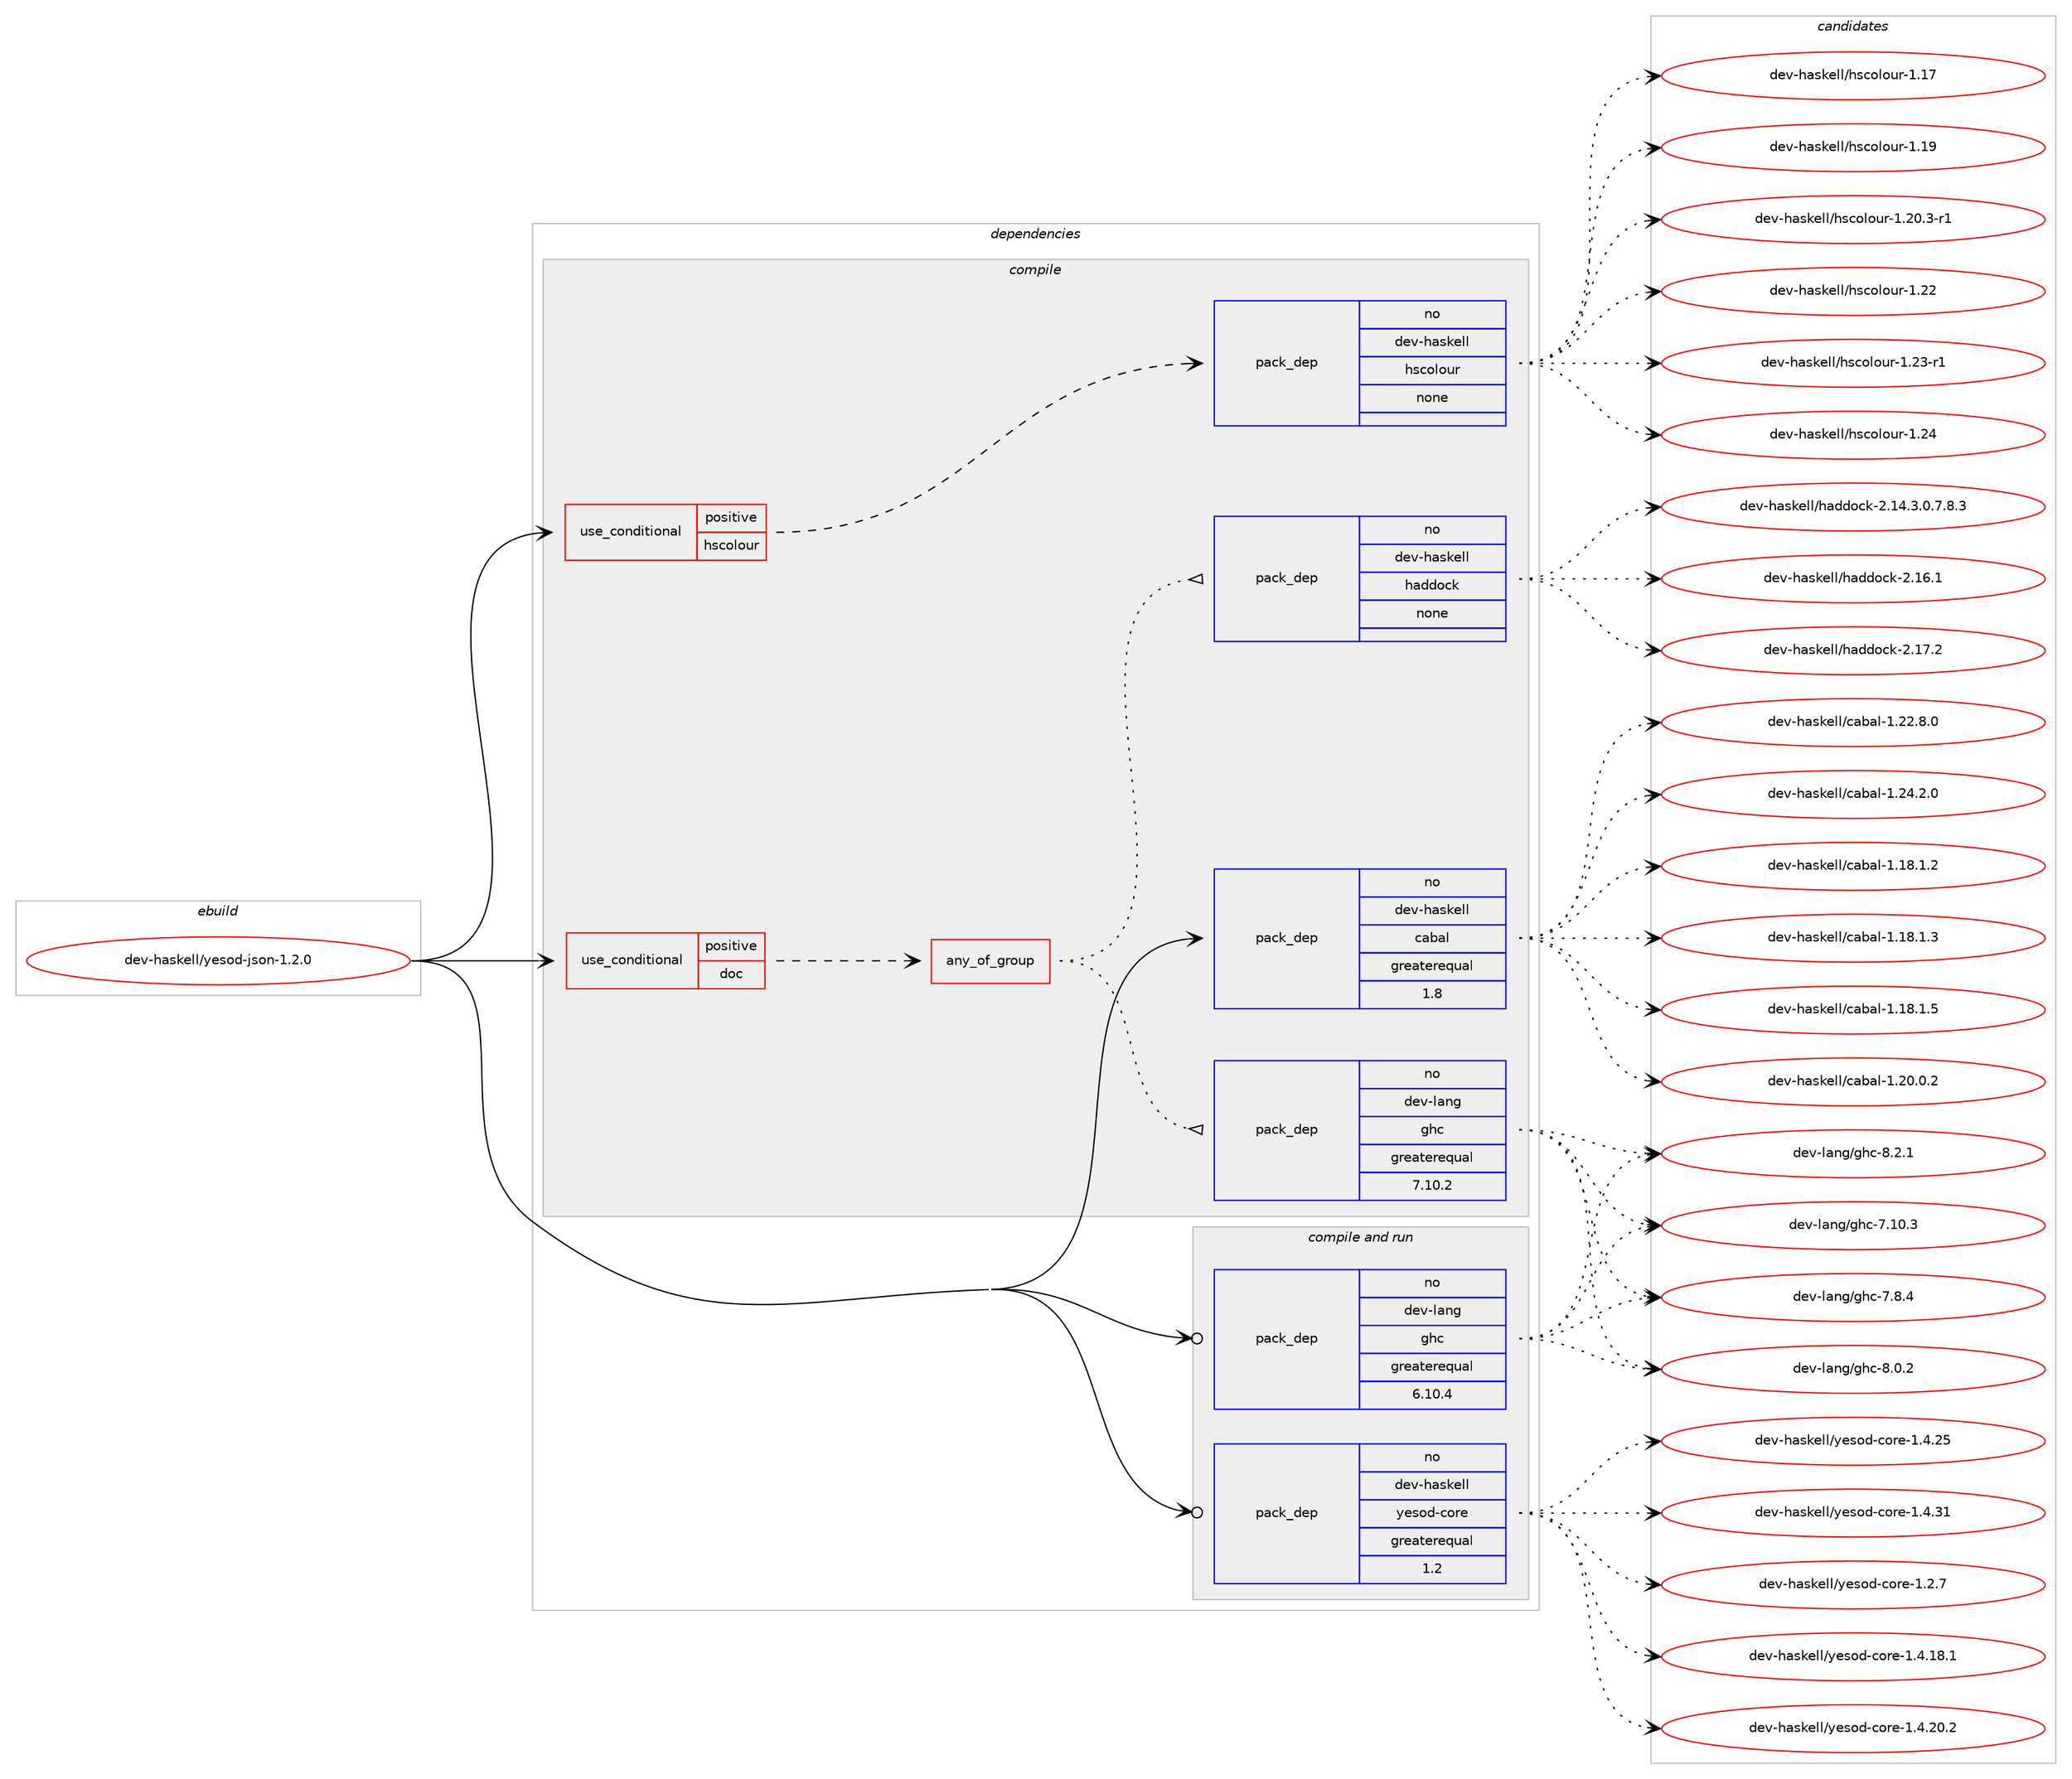 digraph prolog {

# *************
# Graph options
# *************

newrank=true;
concentrate=true;
compound=true;
graph [rankdir=LR,fontname=Helvetica,fontsize=10,ranksep=1.5];#, ranksep=2.5, nodesep=0.2];
edge  [arrowhead=vee];
node  [fontname=Helvetica,fontsize=10];

# **********
# The ebuild
# **********

subgraph cluster_leftcol {
color=gray;
rank=same;
label=<<i>ebuild</i>>;
id [label="dev-haskell/yesod-json-1.2.0", color=red, width=4, href="../dev-haskell/yesod-json-1.2.0.svg"];
}

# ****************
# The dependencies
# ****************

subgraph cluster_midcol {
color=gray;
label=<<i>dependencies</i>>;
subgraph cluster_compile {
fillcolor="#eeeeee";
style=filled;
label=<<i>compile</i>>;
subgraph cond21567 {
dependency97655 [label=<<TABLE BORDER="0" CELLBORDER="1" CELLSPACING="0" CELLPADDING="4"><TR><TD ROWSPAN="3" CELLPADDING="10">use_conditional</TD></TR><TR><TD>positive</TD></TR><TR><TD>doc</TD></TR></TABLE>>, shape=none, color=red];
subgraph any2959 {
dependency97656 [label=<<TABLE BORDER="0" CELLBORDER="1" CELLSPACING="0" CELLPADDING="4"><TR><TD CELLPADDING="10">any_of_group</TD></TR></TABLE>>, shape=none, color=red];subgraph pack73099 {
dependency97657 [label=<<TABLE BORDER="0" CELLBORDER="1" CELLSPACING="0" CELLPADDING="4" WIDTH="220"><TR><TD ROWSPAN="6" CELLPADDING="30">pack_dep</TD></TR><TR><TD WIDTH="110">no</TD></TR><TR><TD>dev-haskell</TD></TR><TR><TD>haddock</TD></TR><TR><TD>none</TD></TR><TR><TD></TD></TR></TABLE>>, shape=none, color=blue];
}
dependency97656:e -> dependency97657:w [weight=20,style="dotted",arrowhead="oinv"];
subgraph pack73100 {
dependency97658 [label=<<TABLE BORDER="0" CELLBORDER="1" CELLSPACING="0" CELLPADDING="4" WIDTH="220"><TR><TD ROWSPAN="6" CELLPADDING="30">pack_dep</TD></TR><TR><TD WIDTH="110">no</TD></TR><TR><TD>dev-lang</TD></TR><TR><TD>ghc</TD></TR><TR><TD>greaterequal</TD></TR><TR><TD>7.10.2</TD></TR></TABLE>>, shape=none, color=blue];
}
dependency97656:e -> dependency97658:w [weight=20,style="dotted",arrowhead="oinv"];
}
dependency97655:e -> dependency97656:w [weight=20,style="dashed",arrowhead="vee"];
}
id:e -> dependency97655:w [weight=20,style="solid",arrowhead="vee"];
subgraph cond21568 {
dependency97659 [label=<<TABLE BORDER="0" CELLBORDER="1" CELLSPACING="0" CELLPADDING="4"><TR><TD ROWSPAN="3" CELLPADDING="10">use_conditional</TD></TR><TR><TD>positive</TD></TR><TR><TD>hscolour</TD></TR></TABLE>>, shape=none, color=red];
subgraph pack73101 {
dependency97660 [label=<<TABLE BORDER="0" CELLBORDER="1" CELLSPACING="0" CELLPADDING="4" WIDTH="220"><TR><TD ROWSPAN="6" CELLPADDING="30">pack_dep</TD></TR><TR><TD WIDTH="110">no</TD></TR><TR><TD>dev-haskell</TD></TR><TR><TD>hscolour</TD></TR><TR><TD>none</TD></TR><TR><TD></TD></TR></TABLE>>, shape=none, color=blue];
}
dependency97659:e -> dependency97660:w [weight=20,style="dashed",arrowhead="vee"];
}
id:e -> dependency97659:w [weight=20,style="solid",arrowhead="vee"];
subgraph pack73102 {
dependency97661 [label=<<TABLE BORDER="0" CELLBORDER="1" CELLSPACING="0" CELLPADDING="4" WIDTH="220"><TR><TD ROWSPAN="6" CELLPADDING="30">pack_dep</TD></TR><TR><TD WIDTH="110">no</TD></TR><TR><TD>dev-haskell</TD></TR><TR><TD>cabal</TD></TR><TR><TD>greaterequal</TD></TR><TR><TD>1.8</TD></TR></TABLE>>, shape=none, color=blue];
}
id:e -> dependency97661:w [weight=20,style="solid",arrowhead="vee"];
}
subgraph cluster_compileandrun {
fillcolor="#eeeeee";
style=filled;
label=<<i>compile and run</i>>;
subgraph pack73103 {
dependency97662 [label=<<TABLE BORDER="0" CELLBORDER="1" CELLSPACING="0" CELLPADDING="4" WIDTH="220"><TR><TD ROWSPAN="6" CELLPADDING="30">pack_dep</TD></TR><TR><TD WIDTH="110">no</TD></TR><TR><TD>dev-haskell</TD></TR><TR><TD>yesod-core</TD></TR><TR><TD>greaterequal</TD></TR><TR><TD>1.2</TD></TR></TABLE>>, shape=none, color=blue];
}
id:e -> dependency97662:w [weight=20,style="solid",arrowhead="odotvee"];
subgraph pack73104 {
dependency97663 [label=<<TABLE BORDER="0" CELLBORDER="1" CELLSPACING="0" CELLPADDING="4" WIDTH="220"><TR><TD ROWSPAN="6" CELLPADDING="30">pack_dep</TD></TR><TR><TD WIDTH="110">no</TD></TR><TR><TD>dev-lang</TD></TR><TR><TD>ghc</TD></TR><TR><TD>greaterequal</TD></TR><TR><TD>6.10.4</TD></TR></TABLE>>, shape=none, color=blue];
}
id:e -> dependency97663:w [weight=20,style="solid",arrowhead="odotvee"];
}
subgraph cluster_run {
fillcolor="#eeeeee";
style=filled;
label=<<i>run</i>>;
}
}

# **************
# The candidates
# **************

subgraph cluster_choices {
rank=same;
color=gray;
label=<<i>candidates</i>>;

subgraph choice73099 {
color=black;
nodesep=1;
choice1001011184510497115107101108108471049710010011199107455046495246514648465546564651 [label="dev-haskell/haddock-2.14.3.0.7.8.3", color=red, width=4,href="../dev-haskell/haddock-2.14.3.0.7.8.3.svg"];
choice100101118451049711510710110810847104971001001119910745504649544649 [label="dev-haskell/haddock-2.16.1", color=red, width=4,href="../dev-haskell/haddock-2.16.1.svg"];
choice100101118451049711510710110810847104971001001119910745504649554650 [label="dev-haskell/haddock-2.17.2", color=red, width=4,href="../dev-haskell/haddock-2.17.2.svg"];
dependency97657:e -> choice1001011184510497115107101108108471049710010011199107455046495246514648465546564651:w [style=dotted,weight="100"];
dependency97657:e -> choice100101118451049711510710110810847104971001001119910745504649544649:w [style=dotted,weight="100"];
dependency97657:e -> choice100101118451049711510710110810847104971001001119910745504649554650:w [style=dotted,weight="100"];
}
subgraph choice73100 {
color=black;
nodesep=1;
choice1001011184510897110103471031049945554649484651 [label="dev-lang/ghc-7.10.3", color=red, width=4,href="../dev-lang/ghc-7.10.3.svg"];
choice10010111845108971101034710310499455546564652 [label="dev-lang/ghc-7.8.4", color=red, width=4,href="../dev-lang/ghc-7.8.4.svg"];
choice10010111845108971101034710310499455646484650 [label="dev-lang/ghc-8.0.2", color=red, width=4,href="../dev-lang/ghc-8.0.2.svg"];
choice10010111845108971101034710310499455646504649 [label="dev-lang/ghc-8.2.1", color=red, width=4,href="../dev-lang/ghc-8.2.1.svg"];
dependency97658:e -> choice1001011184510897110103471031049945554649484651:w [style=dotted,weight="100"];
dependency97658:e -> choice10010111845108971101034710310499455546564652:w [style=dotted,weight="100"];
dependency97658:e -> choice10010111845108971101034710310499455646484650:w [style=dotted,weight="100"];
dependency97658:e -> choice10010111845108971101034710310499455646504649:w [style=dotted,weight="100"];
}
subgraph choice73101 {
color=black;
nodesep=1;
choice100101118451049711510710110810847104115991111081111171144549464955 [label="dev-haskell/hscolour-1.17", color=red, width=4,href="../dev-haskell/hscolour-1.17.svg"];
choice100101118451049711510710110810847104115991111081111171144549464957 [label="dev-haskell/hscolour-1.19", color=red, width=4,href="../dev-haskell/hscolour-1.19.svg"];
choice10010111845104971151071011081084710411599111108111117114454946504846514511449 [label="dev-haskell/hscolour-1.20.3-r1", color=red, width=4,href="../dev-haskell/hscolour-1.20.3-r1.svg"];
choice100101118451049711510710110810847104115991111081111171144549465050 [label="dev-haskell/hscolour-1.22", color=red, width=4,href="../dev-haskell/hscolour-1.22.svg"];
choice1001011184510497115107101108108471041159911110811111711445494650514511449 [label="dev-haskell/hscolour-1.23-r1", color=red, width=4,href="../dev-haskell/hscolour-1.23-r1.svg"];
choice100101118451049711510710110810847104115991111081111171144549465052 [label="dev-haskell/hscolour-1.24", color=red, width=4,href="../dev-haskell/hscolour-1.24.svg"];
dependency97660:e -> choice100101118451049711510710110810847104115991111081111171144549464955:w [style=dotted,weight="100"];
dependency97660:e -> choice100101118451049711510710110810847104115991111081111171144549464957:w [style=dotted,weight="100"];
dependency97660:e -> choice10010111845104971151071011081084710411599111108111117114454946504846514511449:w [style=dotted,weight="100"];
dependency97660:e -> choice100101118451049711510710110810847104115991111081111171144549465050:w [style=dotted,weight="100"];
dependency97660:e -> choice1001011184510497115107101108108471041159911110811111711445494650514511449:w [style=dotted,weight="100"];
dependency97660:e -> choice100101118451049711510710110810847104115991111081111171144549465052:w [style=dotted,weight="100"];
}
subgraph choice73102 {
color=black;
nodesep=1;
choice10010111845104971151071011081084799979897108454946495646494650 [label="dev-haskell/cabal-1.18.1.2", color=red, width=4,href="../dev-haskell/cabal-1.18.1.2.svg"];
choice10010111845104971151071011081084799979897108454946495646494651 [label="dev-haskell/cabal-1.18.1.3", color=red, width=4,href="../dev-haskell/cabal-1.18.1.3.svg"];
choice10010111845104971151071011081084799979897108454946495646494653 [label="dev-haskell/cabal-1.18.1.5", color=red, width=4,href="../dev-haskell/cabal-1.18.1.5.svg"];
choice10010111845104971151071011081084799979897108454946504846484650 [label="dev-haskell/cabal-1.20.0.2", color=red, width=4,href="../dev-haskell/cabal-1.20.0.2.svg"];
choice10010111845104971151071011081084799979897108454946505046564648 [label="dev-haskell/cabal-1.22.8.0", color=red, width=4,href="../dev-haskell/cabal-1.22.8.0.svg"];
choice10010111845104971151071011081084799979897108454946505246504648 [label="dev-haskell/cabal-1.24.2.0", color=red, width=4,href="../dev-haskell/cabal-1.24.2.0.svg"];
dependency97661:e -> choice10010111845104971151071011081084799979897108454946495646494650:w [style=dotted,weight="100"];
dependency97661:e -> choice10010111845104971151071011081084799979897108454946495646494651:w [style=dotted,weight="100"];
dependency97661:e -> choice10010111845104971151071011081084799979897108454946495646494653:w [style=dotted,weight="100"];
dependency97661:e -> choice10010111845104971151071011081084799979897108454946504846484650:w [style=dotted,weight="100"];
dependency97661:e -> choice10010111845104971151071011081084799979897108454946505046564648:w [style=dotted,weight="100"];
dependency97661:e -> choice10010111845104971151071011081084799979897108454946505246504648:w [style=dotted,weight="100"];
}
subgraph choice73103 {
color=black;
nodesep=1;
choice1001011184510497115107101108108471211011151111004599111114101454946504655 [label="dev-haskell/yesod-core-1.2.7", color=red, width=4,href="../dev-haskell/yesod-core-1.2.7.svg"];
choice1001011184510497115107101108108471211011151111004599111114101454946524649564649 [label="dev-haskell/yesod-core-1.4.18.1", color=red, width=4,href="../dev-haskell/yesod-core-1.4.18.1.svg"];
choice1001011184510497115107101108108471211011151111004599111114101454946524650484650 [label="dev-haskell/yesod-core-1.4.20.2", color=red, width=4,href="../dev-haskell/yesod-core-1.4.20.2.svg"];
choice100101118451049711510710110810847121101115111100459911111410145494652465053 [label="dev-haskell/yesod-core-1.4.25", color=red, width=4,href="../dev-haskell/yesod-core-1.4.25.svg"];
choice100101118451049711510710110810847121101115111100459911111410145494652465149 [label="dev-haskell/yesod-core-1.4.31", color=red, width=4,href="../dev-haskell/yesod-core-1.4.31.svg"];
dependency97662:e -> choice1001011184510497115107101108108471211011151111004599111114101454946504655:w [style=dotted,weight="100"];
dependency97662:e -> choice1001011184510497115107101108108471211011151111004599111114101454946524649564649:w [style=dotted,weight="100"];
dependency97662:e -> choice1001011184510497115107101108108471211011151111004599111114101454946524650484650:w [style=dotted,weight="100"];
dependency97662:e -> choice100101118451049711510710110810847121101115111100459911111410145494652465053:w [style=dotted,weight="100"];
dependency97662:e -> choice100101118451049711510710110810847121101115111100459911111410145494652465149:w [style=dotted,weight="100"];
}
subgraph choice73104 {
color=black;
nodesep=1;
choice1001011184510897110103471031049945554649484651 [label="dev-lang/ghc-7.10.3", color=red, width=4,href="../dev-lang/ghc-7.10.3.svg"];
choice10010111845108971101034710310499455546564652 [label="dev-lang/ghc-7.8.4", color=red, width=4,href="../dev-lang/ghc-7.8.4.svg"];
choice10010111845108971101034710310499455646484650 [label="dev-lang/ghc-8.0.2", color=red, width=4,href="../dev-lang/ghc-8.0.2.svg"];
choice10010111845108971101034710310499455646504649 [label="dev-lang/ghc-8.2.1", color=red, width=4,href="../dev-lang/ghc-8.2.1.svg"];
dependency97663:e -> choice1001011184510897110103471031049945554649484651:w [style=dotted,weight="100"];
dependency97663:e -> choice10010111845108971101034710310499455546564652:w [style=dotted,weight="100"];
dependency97663:e -> choice10010111845108971101034710310499455646484650:w [style=dotted,weight="100"];
dependency97663:e -> choice10010111845108971101034710310499455646504649:w [style=dotted,weight="100"];
}
}

}
